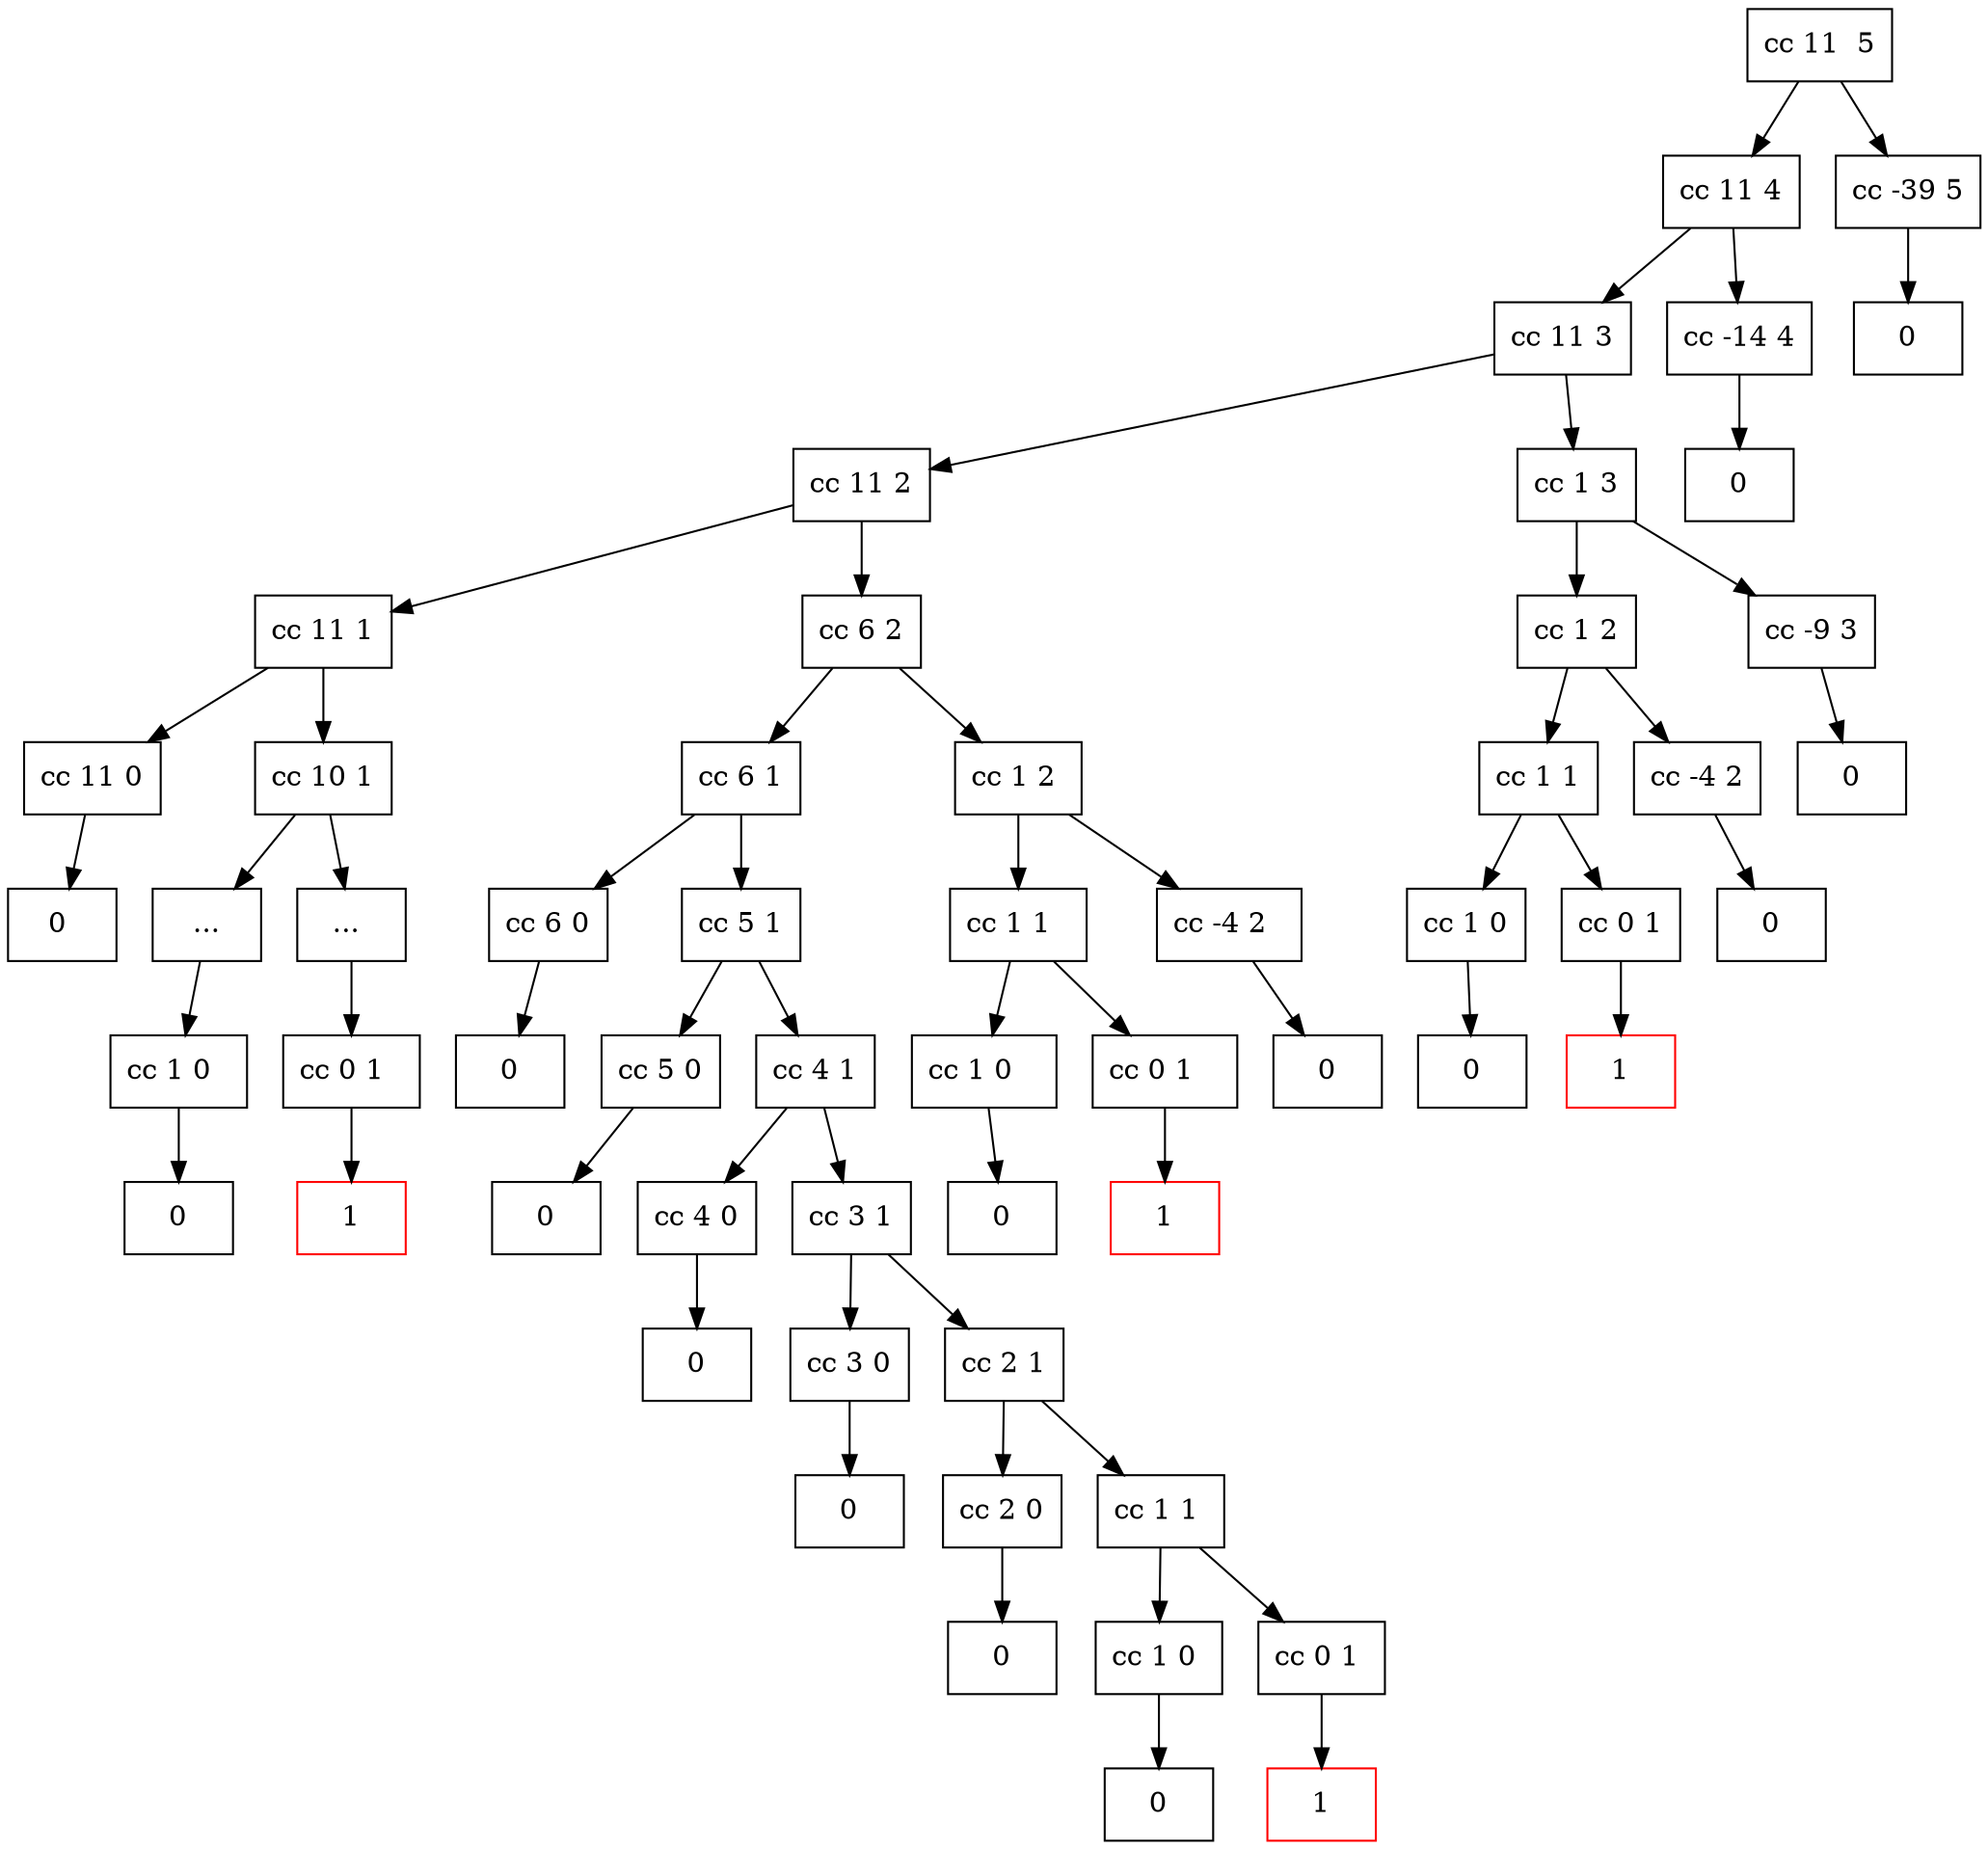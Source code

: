 // Translate to mimic the scheme version
// We can use subgraphs for having multiple diagrams in a single dot file: https://stackoverflow.com/questions/63869676/multiple-graphs-inside-graphviz-dot-file
digraph "count-change" {
  node [shape = record;];
  
  // CC stands for coutingChange
  "cc 11  5" -> "cc 11 4";
  "0_1" [label = "0";];
  "cc 11  5" -> "cc -39 5" -> "0_1";
  
  "cc 11 4" -> "cc 11 3";
  "0_2" [label = "0";];
  "cc 11 4" -> "cc -14 4" -> "0_2";
  
  "cc 11 3" -> "cc 11 2";
  "cc 11 3" -> "cc 1 3";
  
  "cc 1 3" -> "cc 1 2";
  "0_3" [label = "0";];
  "cc 1 3" -> "cc -9 3" -> "0_3";
  
  "cc 1 2" -> "cc 1 1";
  "0_4" [label = "0";];
  "cc 1 2" -> "cc -4 2" -> "0_4";
  
  "0_5" [label = "0";];
  "cc 1 1" -> "cc 1 0" -> "0_5";
  "1_1" [label = "1";color = red;];
  "cc 1 1" -> "cc 0 1" -> "1_1";
  
  "cc 11 2" -> "cc 11 1";
  "cc 11 2" -> "cc 6 2";
  
  "cc 11 1" -> "cc 11 0" -> "0 ";
  "cc 11 1" -> "cc 10 1";
  
  "cc 6 2" -> "cc 6 1";
  "cc 6 2" -> "cc 1 2 ";
  
  "cc 1 2 " -> "cc 1 1  ";
  "0_inner" [label = "0";];
  "cc 1 2 " -> "cc -4 2  " -> "0_inner";
  
  "0_inner_inner" [label = "0";];
  "cc 1 1  " -> "cc 1 0   " -> "0_inner_inner";
  "1_2" [label = "1";color = red;];
  "cc 1 1  " -> "cc 0 1   " -> "1_2";
  
  "0_6" [label = "0";];
  "cc 6 1" -> "cc 6 0" -> "0_6";
  "cc 6 1" -> "cc 5 1";
  
  "0_7" [label = "0";];
  "cc 5 1" -> "cc 5 0" -> "0_7";
  "cc 5 1" -> "cc 4 1";
  
  "0_8" [label = "0";];
  "cc 4 1" -> "cc 4 0" -> "0_8";
  "cc 4 1" -> "cc 3 1";
  
  "0_9" [label = "0";];
  "cc 3 1" -> "cc 3 0" -> "0_9";
  "cc 3 1" -> "cc 2 1";
  
  "0_10" [label = "0";];
  "cc 2 1" -> "cc 2 0" -> "0_10";
  "cc 2 1" -> "cc 1 1 ";
  
  "0_11" [label = "0";];
  "cc 1 1 " -> "cc 1 0 " -> "0_11";
  "1_3" [label = "1";color = red;];
  "cc 1 1 " -> "cc 0 1 " -> "1_3";
  
  "0_12" [label = "0";];
  // Abridged here because the subgraph for "CC 10 [1]" will follow the same
  // structure as that of "CC 6 [1]". It'll just be longer
  "cc 10 1" -> "..." -> "cc 1 0  " -> "0_12";
  "1_4" [label = "1";color = red;];
  "cc 10 1" -> "... " -> "cc 0 1  " -> "1_4";
}
